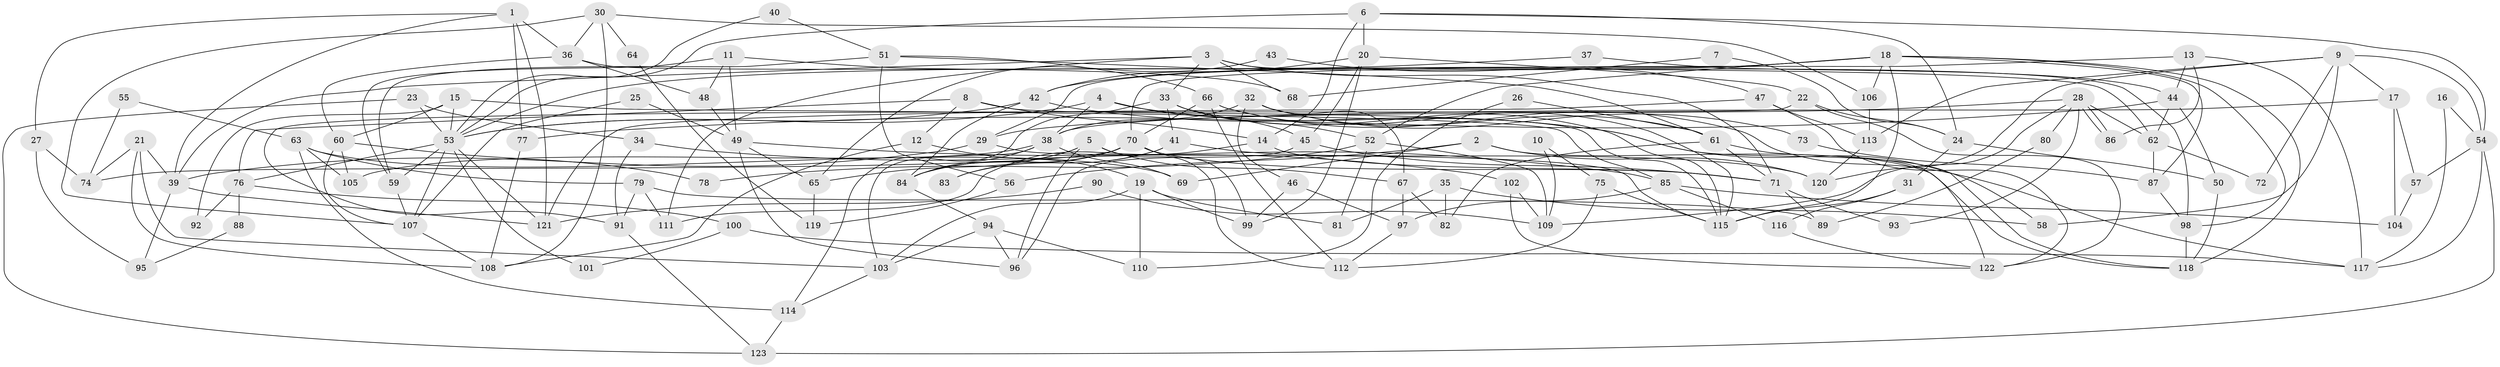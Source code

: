 // Generated by graph-tools (version 1.1) at 2025/01/03/09/25 03:01:58]
// undirected, 123 vertices, 246 edges
graph export_dot {
graph [start="1"]
  node [color=gray90,style=filled];
  1;
  2;
  3;
  4;
  5;
  6;
  7;
  8;
  9;
  10;
  11;
  12;
  13;
  14;
  15;
  16;
  17;
  18;
  19;
  20;
  21;
  22;
  23;
  24;
  25;
  26;
  27;
  28;
  29;
  30;
  31;
  32;
  33;
  34;
  35;
  36;
  37;
  38;
  39;
  40;
  41;
  42;
  43;
  44;
  45;
  46;
  47;
  48;
  49;
  50;
  51;
  52;
  53;
  54;
  55;
  56;
  57;
  58;
  59;
  60;
  61;
  62;
  63;
  64;
  65;
  66;
  67;
  68;
  69;
  70;
  71;
  72;
  73;
  74;
  75;
  76;
  77;
  78;
  79;
  80;
  81;
  82;
  83;
  84;
  85;
  86;
  87;
  88;
  89;
  90;
  91;
  92;
  93;
  94;
  95;
  96;
  97;
  98;
  99;
  100;
  101;
  102;
  103;
  104;
  105;
  106;
  107;
  108;
  109;
  110;
  111;
  112;
  113;
  114;
  115;
  116;
  117;
  118;
  119;
  120;
  121;
  122;
  123;
  1 -- 39;
  1 -- 36;
  1 -- 27;
  1 -- 77;
  1 -- 121;
  2 -- 118;
  2 -- 120;
  2 -- 56;
  2 -- 69;
  3 -- 71;
  3 -- 33;
  3 -- 39;
  3 -- 68;
  3 -- 98;
  3 -- 111;
  4 -- 38;
  4 -- 53;
  4 -- 45;
  4 -- 118;
  5 -- 112;
  5 -- 84;
  5 -- 65;
  5 -- 67;
  5 -- 96;
  6 -- 24;
  6 -- 20;
  6 -- 14;
  6 -- 53;
  6 -- 54;
  7 -- 24;
  7 -- 68;
  8 -- 14;
  8 -- 115;
  8 -- 12;
  8 -- 76;
  9 -- 120;
  9 -- 17;
  9 -- 54;
  9 -- 58;
  9 -- 72;
  9 -- 113;
  10 -- 75;
  10 -- 109;
  11 -- 48;
  11 -- 59;
  11 -- 49;
  11 -- 68;
  12 -- 108;
  12 -- 19;
  13 -- 70;
  13 -- 44;
  13 -- 86;
  13 -- 117;
  14 -- 71;
  14 -- 111;
  15 -- 53;
  15 -- 60;
  15 -- 85;
  15 -- 92;
  16 -- 54;
  16 -- 117;
  17 -- 104;
  17 -- 38;
  17 -- 57;
  18 -- 98;
  18 -- 115;
  18 -- 29;
  18 -- 42;
  18 -- 52;
  18 -- 87;
  18 -- 106;
  18 -- 118;
  19 -- 99;
  19 -- 81;
  19 -- 103;
  19 -- 110;
  20 -- 99;
  20 -- 45;
  20 -- 22;
  20 -- 42;
  21 -- 39;
  21 -- 103;
  21 -- 74;
  21 -- 108;
  22 -- 91;
  22 -- 24;
  22 -- 122;
  23 -- 53;
  23 -- 34;
  23 -- 123;
  24 -- 50;
  24 -- 31;
  25 -- 49;
  25 -- 107;
  26 -- 61;
  26 -- 110;
  27 -- 74;
  27 -- 95;
  28 -- 86;
  28 -- 86;
  28 -- 29;
  28 -- 62;
  28 -- 80;
  28 -- 93;
  28 -- 109;
  29 -- 39;
  29 -- 115;
  30 -- 106;
  30 -- 107;
  30 -- 36;
  30 -- 64;
  30 -- 108;
  31 -- 116;
  31 -- 115;
  32 -- 61;
  32 -- 67;
  32 -- 38;
  32 -- 46;
  32 -- 73;
  33 -- 114;
  33 -- 115;
  33 -- 41;
  33 -- 52;
  34 -- 102;
  34 -- 91;
  35 -- 58;
  35 -- 81;
  35 -- 82;
  36 -- 62;
  36 -- 48;
  36 -- 60;
  37 -- 53;
  37 -- 44;
  38 -- 105;
  38 -- 69;
  38 -- 84;
  38 -- 103;
  39 -- 121;
  39 -- 95;
  40 -- 51;
  40 -- 53;
  41 -- 84;
  41 -- 83;
  41 -- 120;
  42 -- 53;
  42 -- 58;
  42 -- 84;
  43 -- 65;
  43 -- 47;
  44 -- 77;
  44 -- 62;
  44 -- 50;
  45 -- 96;
  45 -- 71;
  46 -- 97;
  46 -- 99;
  47 -- 122;
  47 -- 121;
  47 -- 113;
  48 -- 49;
  49 -- 96;
  49 -- 65;
  49 -- 85;
  50 -- 118;
  51 -- 66;
  51 -- 59;
  51 -- 56;
  51 -- 61;
  52 -- 78;
  52 -- 81;
  52 -- 109;
  53 -- 59;
  53 -- 76;
  53 -- 101;
  53 -- 107;
  53 -- 121;
  54 -- 57;
  54 -- 117;
  54 -- 123;
  55 -- 63;
  55 -- 74;
  56 -- 119;
  57 -- 104;
  59 -- 107;
  60 -- 107;
  60 -- 78;
  60 -- 105;
  61 -- 71;
  61 -- 82;
  61 -- 122;
  62 -- 87;
  62 -- 72;
  63 -- 114;
  63 -- 69;
  63 -- 79;
  63 -- 105;
  64 -- 119;
  65 -- 119;
  66 -- 115;
  66 -- 117;
  66 -- 70;
  66 -- 112;
  67 -- 82;
  67 -- 97;
  70 -- 84;
  70 -- 71;
  70 -- 74;
  70 -- 83;
  70 -- 99;
  71 -- 89;
  71 -- 93;
  73 -- 87;
  75 -- 112;
  75 -- 115;
  76 -- 88;
  76 -- 92;
  76 -- 100;
  77 -- 108;
  79 -- 111;
  79 -- 89;
  79 -- 91;
  80 -- 89;
  84 -- 94;
  85 -- 97;
  85 -- 104;
  85 -- 116;
  87 -- 98;
  88 -- 95;
  90 -- 121;
  90 -- 109;
  91 -- 123;
  94 -- 103;
  94 -- 96;
  94 -- 110;
  97 -- 112;
  98 -- 118;
  100 -- 117;
  100 -- 101;
  102 -- 109;
  102 -- 122;
  103 -- 114;
  106 -- 113;
  107 -- 108;
  113 -- 120;
  114 -- 123;
  116 -- 122;
}
